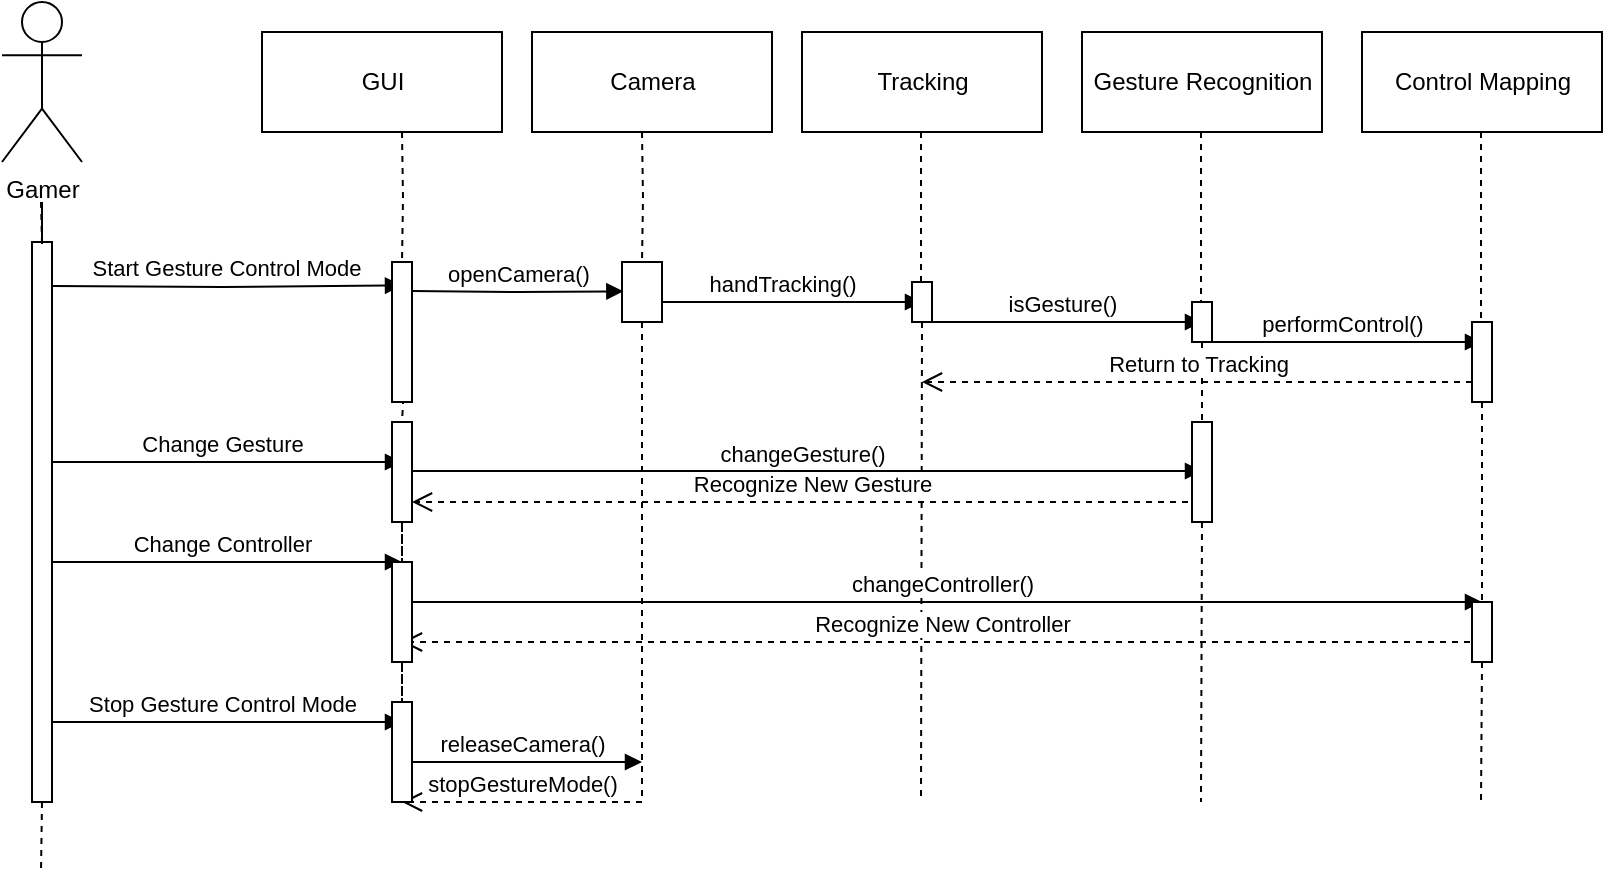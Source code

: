 <mxfile version="15.4.0" type="onedrive"><diagram id="-JnjD5RMpxpL0kL7AD1P" name="Page-1"><mxGraphModel dx="782" dy="468" grid="1" gridSize="10" guides="1" tooltips="1" connect="1" arrows="1" fold="1" page="1" pageScale="1" pageWidth="850" pageHeight="1100" math="0" shadow="0"><root><mxCell id="0"/><mxCell id="1" parent="0"/><mxCell id="joRERGDHvJFNnGr7L4Vj-1" value="Gamer" style="shape=umlActor;verticalLabelPosition=bottom;verticalAlign=top;html=1;outlineConnect=0;" parent="1" vertex="1"><mxGeometry x="40" y="40" width="40" height="80" as="geometry"/></mxCell><mxCell id="joRERGDHvJFNnGr7L4Vj-2" value="GUI" style="html=1;" parent="1" vertex="1"><mxGeometry x="170" y="55" width="120" height="50" as="geometry"/></mxCell><mxCell id="joRERGDHvJFNnGr7L4Vj-3" value="Camera" style="html=1;" parent="1" vertex="1"><mxGeometry x="305" y="55" width="120" height="50" as="geometry"/></mxCell><mxCell id="joRERGDHvJFNnGr7L4Vj-4" value="Tracking" style="html=1;" parent="1" vertex="1"><mxGeometry x="440" y="55" width="120" height="50" as="geometry"/></mxCell><mxCell id="joRERGDHvJFNnGr7L4Vj-5" value="Gesture Recognition" style="html=1;" parent="1" vertex="1"><mxGeometry x="580" y="55" width="120" height="50" as="geometry"/></mxCell><mxCell id="joRERGDHvJFNnGr7L4Vj-6" value="Control Mapping" style="html=1;" parent="1" vertex="1"><mxGeometry x="720" y="55" width="120" height="50" as="geometry"/></mxCell><mxCell id="joRERGDHvJFNnGr7L4Vj-11" style="edgeStyle=orthogonalEdgeStyle;rounded=0;orthogonalLoop=1;jettySize=auto;html=1;exitX=0.5;exitY=1;exitDx=0;exitDy=0;dashed=1;endArrow=none;endFill=0;startArrow=none;" parent="1" source="joRERGDHvJFNnGr7L4Vj-82" edge="1"><mxGeometry relative="1" as="geometry"><mxPoint x="360" y="440" as="targetPoint"/><mxPoint x="360" y="105" as="sourcePoint"/></mxGeometry></mxCell><mxCell id="joRERGDHvJFNnGr7L4Vj-12" style="edgeStyle=orthogonalEdgeStyle;rounded=0;orthogonalLoop=1;jettySize=auto;html=1;exitX=0.5;exitY=1;exitDx=0;exitDy=0;dashed=1;endArrow=none;endFill=0;startArrow=none;" parent="1" source="joRERGDHvJFNnGr7L4Vj-49" edge="1"><mxGeometry relative="1" as="geometry"><mxPoint x="59.5" y="475" as="targetPoint"/><mxPoint x="59.5" y="140" as="sourcePoint"/></mxGeometry></mxCell><mxCell id="joRERGDHvJFNnGr7L4Vj-13" style="edgeStyle=orthogonalEdgeStyle;rounded=0;orthogonalLoop=1;jettySize=auto;html=1;exitX=0.5;exitY=1;exitDx=0;exitDy=0;dashed=1;endArrow=none;endFill=0;startArrow=none;" parent="1" source="joRERGDHvJFNnGr7L4Vj-80" edge="1"><mxGeometry relative="1" as="geometry"><mxPoint x="499.5" y="440" as="targetPoint"/><mxPoint x="499.5" y="105" as="sourcePoint"/></mxGeometry></mxCell><mxCell id="joRERGDHvJFNnGr7L4Vj-14" style="edgeStyle=orthogonalEdgeStyle;rounded=0;orthogonalLoop=1;jettySize=auto;html=1;exitX=0.5;exitY=1;exitDx=0;exitDy=0;dashed=1;endArrow=none;endFill=0;startArrow=none;" parent="1" source="joRERGDHvJFNnGr7L4Vj-70" edge="1"><mxGeometry relative="1" as="geometry"><mxPoint x="639.5" y="440" as="targetPoint"/><mxPoint x="639.5" y="105" as="sourcePoint"/></mxGeometry></mxCell><mxCell id="joRERGDHvJFNnGr7L4Vj-17" style="edgeStyle=orthogonalEdgeStyle;rounded=0;orthogonalLoop=1;jettySize=auto;html=1;exitX=0.5;exitY=1;exitDx=0;exitDy=0;dashed=1;endArrow=none;endFill=0;startArrow=none;" parent="1" source="joRERGDHvJFNnGr7L4Vj-72" edge="1"><mxGeometry relative="1" as="geometry"><mxPoint x="779.5" y="440" as="targetPoint"/><mxPoint x="779.5" y="105" as="sourcePoint"/></mxGeometry></mxCell><mxCell id="joRERGDHvJFNnGr7L4Vj-25" value="Change Gesture" style="html=1;verticalAlign=bottom;endArrow=block;rounded=0;edgeStyle=orthogonalEdgeStyle;" parent="1" edge="1"><mxGeometry width="80" relative="1" as="geometry"><mxPoint x="60" y="270" as="sourcePoint"/><mxPoint x="240" y="270" as="targetPoint"/></mxGeometry></mxCell><mxCell id="joRERGDHvJFNnGr7L4Vj-26" value="Change Controller" style="html=1;verticalAlign=bottom;endArrow=block;rounded=0;edgeStyle=orthogonalEdgeStyle;" parent="1" edge="1"><mxGeometry width="80" relative="1" as="geometry"><mxPoint x="60" y="320" as="sourcePoint"/><mxPoint x="240" y="320" as="targetPoint"/></mxGeometry></mxCell><mxCell id="joRERGDHvJFNnGr7L4Vj-27" value="Stop Gesture Control Mode" style="html=1;verticalAlign=bottom;endArrow=block;rounded=0;edgeStyle=orthogonalEdgeStyle;" parent="1" edge="1"><mxGeometry width="80" relative="1" as="geometry"><mxPoint x="60" y="400" as="sourcePoint"/><mxPoint x="240" y="400" as="targetPoint"/></mxGeometry></mxCell><mxCell id="joRERGDHvJFNnGr7L4Vj-28" style="edgeStyle=orthogonalEdgeStyle;rounded=0;orthogonalLoop=1;jettySize=auto;html=1;exitX=0.5;exitY=1;exitDx=0;exitDy=0;dashed=1;endArrow=none;endFill=0;startArrow=none;" parent="1" source="joRERGDHvJFNnGr7L4Vj-66" edge="1"><mxGeometry relative="1" as="geometry"><mxPoint x="240" y="440" as="targetPoint"/><mxPoint x="240" y="105" as="sourcePoint"/></mxGeometry></mxCell><mxCell id="joRERGDHvJFNnGr7L4Vj-30" value="handTracking()" style="html=1;verticalAlign=bottom;endArrow=block;rounded=0;edgeStyle=orthogonalEdgeStyle;" parent="1" edge="1"><mxGeometry width="80" relative="1" as="geometry"><mxPoint x="360" y="190" as="sourcePoint"/><mxPoint x="500" y="190" as="targetPoint"/></mxGeometry></mxCell><mxCell id="joRERGDHvJFNnGr7L4Vj-33" value="isGesture()" style="html=1;verticalAlign=bottom;endArrow=block;rounded=0;edgeStyle=orthogonalEdgeStyle;" parent="1" edge="1"><mxGeometry width="80" relative="1" as="geometry"><mxPoint x="500" y="200" as="sourcePoint"/><mxPoint x="640" y="200" as="targetPoint"/></mxGeometry></mxCell><mxCell id="joRERGDHvJFNnGr7L4Vj-37" value="performControl()" style="html=1;verticalAlign=bottom;endArrow=block;rounded=0;edgeStyle=orthogonalEdgeStyle;" parent="1" edge="1"><mxGeometry width="80" relative="1" as="geometry"><mxPoint x="640" y="210" as="sourcePoint"/><mxPoint x="780" y="210" as="targetPoint"/></mxGeometry></mxCell><mxCell id="joRERGDHvJFNnGr7L4Vj-38" value="changeGesture()" style="html=1;verticalAlign=bottom;endArrow=block;rounded=0;edgeStyle=orthogonalEdgeStyle;" parent="1" edge="1"><mxGeometry width="80" relative="1" as="geometry"><mxPoint x="240" y="274.5" as="sourcePoint"/><mxPoint x="640" y="274.5" as="targetPoint"/></mxGeometry></mxCell><mxCell id="joRERGDHvJFNnGr7L4Vj-39" value="Recognize New Gesture" style="html=1;verticalAlign=bottom;endArrow=open;dashed=1;endSize=8;rounded=0;edgeStyle=orthogonalEdgeStyle;" parent="1" edge="1"><mxGeometry relative="1" as="geometry"><mxPoint x="645" y="290" as="sourcePoint"/><mxPoint x="245" y="290" as="targetPoint"/></mxGeometry></mxCell><mxCell id="joRERGDHvJFNnGr7L4Vj-40" value="changeController()" style="html=1;verticalAlign=bottom;endArrow=block;rounded=0;edgeStyle=orthogonalEdgeStyle;" parent="1" edge="1"><mxGeometry width="80" relative="1" as="geometry"><mxPoint x="240" y="340" as="sourcePoint"/><mxPoint x="780" y="340" as="targetPoint"/></mxGeometry></mxCell><mxCell id="joRERGDHvJFNnGr7L4Vj-41" value="Recognize New Controller" style="html=1;verticalAlign=bottom;endArrow=open;dashed=1;endSize=8;rounded=0;edgeStyle=orthogonalEdgeStyle;" parent="1" edge="1"><mxGeometry relative="1" as="geometry"><mxPoint x="780" y="360" as="sourcePoint"/><mxPoint x="240" y="360" as="targetPoint"/></mxGeometry></mxCell><mxCell id="joRERGDHvJFNnGr7L4Vj-43" value="releaseCamera()" style="html=1;verticalAlign=bottom;endArrow=block;rounded=0;edgeStyle=orthogonalEdgeStyle;" parent="1" edge="1"><mxGeometry width="80" relative="1" as="geometry"><mxPoint x="240" y="420" as="sourcePoint"/><mxPoint x="360" y="420" as="targetPoint"/><Array as="points"><mxPoint x="290" y="420"/><mxPoint x="290" y="420"/></Array></mxGeometry></mxCell><mxCell id="joRERGDHvJFNnGr7L4Vj-48" value="stopGestureMode()" style="html=1;verticalAlign=bottom;endArrow=open;dashed=1;endSize=8;rounded=0;edgeStyle=orthogonalEdgeStyle;" parent="1" edge="1"><mxGeometry relative="1" as="geometry"><mxPoint x="360" y="440" as="sourcePoint"/><mxPoint x="240" y="440" as="targetPoint"/></mxGeometry></mxCell><mxCell id="joRERGDHvJFNnGr7L4Vj-49" value="" style="html=1;points=[];perimeter=orthogonalPerimeter;" parent="1" vertex="1"><mxGeometry x="55" y="160" width="10" height="280" as="geometry"/></mxCell><mxCell id="joRERGDHvJFNnGr7L4Vj-50" value="" style="edgeStyle=orthogonalEdgeStyle;rounded=0;orthogonalLoop=1;jettySize=auto;html=1;exitX=0.5;exitY=1;exitDx=0;exitDy=0;dashed=1;endArrow=none;endFill=0;" parent="1" target="joRERGDHvJFNnGr7L4Vj-49" edge="1"><mxGeometry relative="1" as="geometry"><mxPoint x="59.5" y="475" as="targetPoint"/><mxPoint x="59.5" y="140" as="sourcePoint"/></mxGeometry></mxCell><mxCell id="joRERGDHvJFNnGr7L4Vj-60" value="" style="edgeStyle=orthogonalEdgeStyle;rounded=0;orthogonalLoop=1;jettySize=auto;html=1;exitX=0.5;exitY=1;exitDx=0;exitDy=0;dashed=1;endArrow=none;endFill=0;startArrow=none;" parent="1" source="joRERGDHvJFNnGr7L4Vj-68" edge="1"><mxGeometry relative="1" as="geometry"><mxPoint x="240" y="220" as="targetPoint"/><mxPoint x="240" y="105" as="sourcePoint"/></mxGeometry></mxCell><mxCell id="joRERGDHvJFNnGr7L4Vj-61" value="" style="html=1;points=[];perimeter=orthogonalPerimeter;" parent="1" vertex="1"><mxGeometry x="235" y="250" width="10" height="50" as="geometry"/></mxCell><mxCell id="joRERGDHvJFNnGr7L4Vj-63" value="" style="edgeStyle=orthogonalEdgeStyle;rounded=0;orthogonalLoop=1;jettySize=auto;html=1;exitX=0.5;exitY=1;exitDx=0;exitDy=0;dashed=1;endArrow=none;endFill=0;startArrow=none;" parent="1" target="joRERGDHvJFNnGr7L4Vj-61" edge="1"><mxGeometry relative="1" as="geometry"><mxPoint x="240" y="440" as="targetPoint"/><mxPoint x="240" y="220" as="sourcePoint"/></mxGeometry></mxCell><mxCell id="joRERGDHvJFNnGr7L4Vj-64" value="" style="html=1;points=[];perimeter=orthogonalPerimeter;" parent="1" vertex="1"><mxGeometry x="235" y="320" width="10" height="50" as="geometry"/></mxCell><mxCell id="joRERGDHvJFNnGr7L4Vj-65" value="" style="edgeStyle=orthogonalEdgeStyle;rounded=0;orthogonalLoop=1;jettySize=auto;html=1;exitX=0.5;exitY=1;exitDx=0;exitDy=0;dashed=1;endArrow=none;endFill=0;startArrow=none;" parent="1" source="joRERGDHvJFNnGr7L4Vj-61" target="joRERGDHvJFNnGr7L4Vj-64" edge="1"><mxGeometry relative="1" as="geometry"><mxPoint x="240" y="440" as="targetPoint"/><mxPoint x="240" y="300" as="sourcePoint"/></mxGeometry></mxCell><mxCell id="joRERGDHvJFNnGr7L4Vj-66" value="" style="html=1;points=[];perimeter=orthogonalPerimeter;" parent="1" vertex="1"><mxGeometry x="235" y="390" width="10" height="50" as="geometry"/></mxCell><mxCell id="joRERGDHvJFNnGr7L4Vj-67" value="" style="edgeStyle=orthogonalEdgeStyle;rounded=0;orthogonalLoop=1;jettySize=auto;html=1;exitX=0.5;exitY=1;exitDx=0;exitDy=0;dashed=1;endArrow=none;endFill=0;startArrow=none;" parent="1" source="joRERGDHvJFNnGr7L4Vj-64" target="joRERGDHvJFNnGr7L4Vj-66" edge="1"><mxGeometry relative="1" as="geometry"><mxPoint x="240" y="440" as="targetPoint"/><mxPoint x="240" y="370" as="sourcePoint"/></mxGeometry></mxCell><mxCell id="joRERGDHvJFNnGr7L4Vj-69" value="" style="edgeStyle=orthogonalEdgeStyle;rounded=0;orthogonalLoop=1;jettySize=auto;html=1;exitX=0.5;exitY=1;exitDx=0;exitDy=0;dashed=1;endArrow=none;endFill=0;" parent="1" target="joRERGDHvJFNnGr7L4Vj-68" edge="1"><mxGeometry relative="1" as="geometry"><mxPoint x="240" y="220" as="targetPoint"/><mxPoint x="240" y="105" as="sourcePoint"/></mxGeometry></mxCell><mxCell id="joRERGDHvJFNnGr7L4Vj-70" value="" style="html=1;points=[];perimeter=orthogonalPerimeter;" parent="1" vertex="1"><mxGeometry x="635" y="250" width="10" height="50" as="geometry"/></mxCell><mxCell id="joRERGDHvJFNnGr7L4Vj-71" value="" style="edgeStyle=orthogonalEdgeStyle;rounded=0;orthogonalLoop=1;jettySize=auto;html=1;exitX=0.5;exitY=1;exitDx=0;exitDy=0;dashed=1;endArrow=none;endFill=0;startArrow=none;" parent="1" source="joRERGDHvJFNnGr7L4Vj-78" target="joRERGDHvJFNnGr7L4Vj-70" edge="1"><mxGeometry relative="1" as="geometry"><mxPoint x="639.5" y="440" as="targetPoint"/><mxPoint x="639.5" y="105" as="sourcePoint"/></mxGeometry></mxCell><mxCell id="joRERGDHvJFNnGr7L4Vj-72" value="" style="html=1;points=[];perimeter=orthogonalPerimeter;" parent="1" vertex="1"><mxGeometry x="775" y="340" width="10" height="30" as="geometry"/></mxCell><mxCell id="joRERGDHvJFNnGr7L4Vj-73" value="" style="edgeStyle=orthogonalEdgeStyle;rounded=0;orthogonalLoop=1;jettySize=auto;html=1;exitX=0.5;exitY=1;exitDx=0;exitDy=0;dashed=1;endArrow=none;endFill=0;startArrow=none;" parent="1" source="joRERGDHvJFNnGr7L4Vj-74" target="joRERGDHvJFNnGr7L4Vj-72" edge="1"><mxGeometry relative="1" as="geometry"><mxPoint x="779.5" y="440" as="targetPoint"/><mxPoint x="779.5" y="105" as="sourcePoint"/></mxGeometry></mxCell><mxCell id="joRERGDHvJFNnGr7L4Vj-74" value="" style="html=1;points=[];perimeter=orthogonalPerimeter;" parent="1" vertex="1"><mxGeometry x="775" y="200" width="10" height="40" as="geometry"/></mxCell><mxCell id="joRERGDHvJFNnGr7L4Vj-75" value="" style="edgeStyle=orthogonalEdgeStyle;rounded=0;orthogonalLoop=1;jettySize=auto;html=1;exitX=0.5;exitY=1;exitDx=0;exitDy=0;dashed=1;endArrow=none;endFill=0;" parent="1" target="joRERGDHvJFNnGr7L4Vj-74" edge="1"><mxGeometry relative="1" as="geometry"><mxPoint x="780" y="340" as="targetPoint"/><mxPoint x="779.5" y="105" as="sourcePoint"/></mxGeometry></mxCell><mxCell id="joRERGDHvJFNnGr7L4Vj-78" value="" style="html=1;points=[];perimeter=orthogonalPerimeter;" parent="1" vertex="1"><mxGeometry x="635" y="190" width="10" height="20" as="geometry"/></mxCell><mxCell id="joRERGDHvJFNnGr7L4Vj-79" value="" style="edgeStyle=orthogonalEdgeStyle;rounded=0;orthogonalLoop=1;jettySize=auto;html=1;exitX=0.5;exitY=1;exitDx=0;exitDy=0;dashed=1;endArrow=none;endFill=0;" parent="1" target="joRERGDHvJFNnGr7L4Vj-78" edge="1"><mxGeometry relative="1" as="geometry"><mxPoint x="640" y="250" as="targetPoint"/><mxPoint x="639.5" y="105" as="sourcePoint"/></mxGeometry></mxCell><mxCell id="joRERGDHvJFNnGr7L4Vj-80" value="" style="html=1;points=[];perimeter=orthogonalPerimeter;" parent="1" vertex="1"><mxGeometry x="495" y="180" width="10" height="20" as="geometry"/></mxCell><mxCell id="joRERGDHvJFNnGr7L4Vj-81" value="" style="edgeStyle=orthogonalEdgeStyle;rounded=0;orthogonalLoop=1;jettySize=auto;html=1;exitX=0.5;exitY=1;exitDx=0;exitDy=0;dashed=1;endArrow=none;endFill=0;" parent="1" target="joRERGDHvJFNnGr7L4Vj-80" edge="1"><mxGeometry relative="1" as="geometry"><mxPoint x="499.5" y="440" as="targetPoint"/><mxPoint x="499.5" y="105" as="sourcePoint"/></mxGeometry></mxCell><mxCell id="joRERGDHvJFNnGr7L4Vj-84" value="" style="edgeStyle=orthogonalEdgeStyle;rounded=0;orthogonalLoop=1;jettySize=auto;html=1;exitX=0.5;exitY=1;exitDx=0;exitDy=0;dashed=1;endArrow=none;endFill=0;" parent="1" target="joRERGDHvJFNnGr7L4Vj-82" edge="1"><mxGeometry relative="1" as="geometry"><mxPoint x="360" y="440" as="targetPoint"/><mxPoint x="360" y="105" as="sourcePoint"/></mxGeometry></mxCell><mxCell id="S5Cq73Q-BCQ6ke8IhMFt-1" value="Return to Tracking" style="html=1;verticalAlign=bottom;endArrow=open;dashed=1;endSize=8;rounded=0;edgeStyle=orthogonalEdgeStyle;" parent="1" edge="1"><mxGeometry relative="1" as="geometry"><mxPoint x="775" y="230" as="sourcePoint"/><mxPoint x="500" y="230" as="targetPoint"/></mxGeometry></mxCell><mxCell id="S5Cq73Q-BCQ6ke8IhMFt-2" value="Start Gesture Control Mode" style="html=1;verticalAlign=bottom;endArrow=block;rounded=0;edgeStyle=orthogonalEdgeStyle;entryX=0.5;entryY=0.167;entryDx=0;entryDy=0;entryPerimeter=0;" parent="1" target="joRERGDHvJFNnGr7L4Vj-68" edge="1"><mxGeometry width="80" relative="1" as="geometry"><mxPoint x="65" y="182" as="sourcePoint"/><mxPoint x="145" y="180" as="targetPoint"/></mxGeometry></mxCell><mxCell id="joRERGDHvJFNnGr7L4Vj-68" value="" style="html=1;points=[];perimeter=orthogonalPerimeter;" parent="1" vertex="1"><mxGeometry x="235" y="170" width="10" height="70" as="geometry"/></mxCell><mxCell id="i4MovHsM6JU-7bWbIjAm-1" value="openCamera()" style="html=1;verticalAlign=bottom;endArrow=block;rounded=0;edgeStyle=orthogonalEdgeStyle;entryX=0.033;entryY=0.489;entryDx=0;entryDy=0;entryPerimeter=0;" parent="1" target="joRERGDHvJFNnGr7L4Vj-82" edge="1"><mxGeometry width="80" relative="1" as="geometry"><mxPoint x="245" y="184.5" as="sourcePoint"/><mxPoint x="325" y="184.5" as="targetPoint"/><mxPoint as="offset"/></mxGeometry></mxCell><mxCell id="joRERGDHvJFNnGr7L4Vj-82" value="" style="html=1;points=[];perimeter=orthogonalPerimeter;" parent="1" vertex="1"><mxGeometry x="350" y="170" width="20" height="30" as="geometry"/></mxCell></root></mxGraphModel></diagram></mxfile>